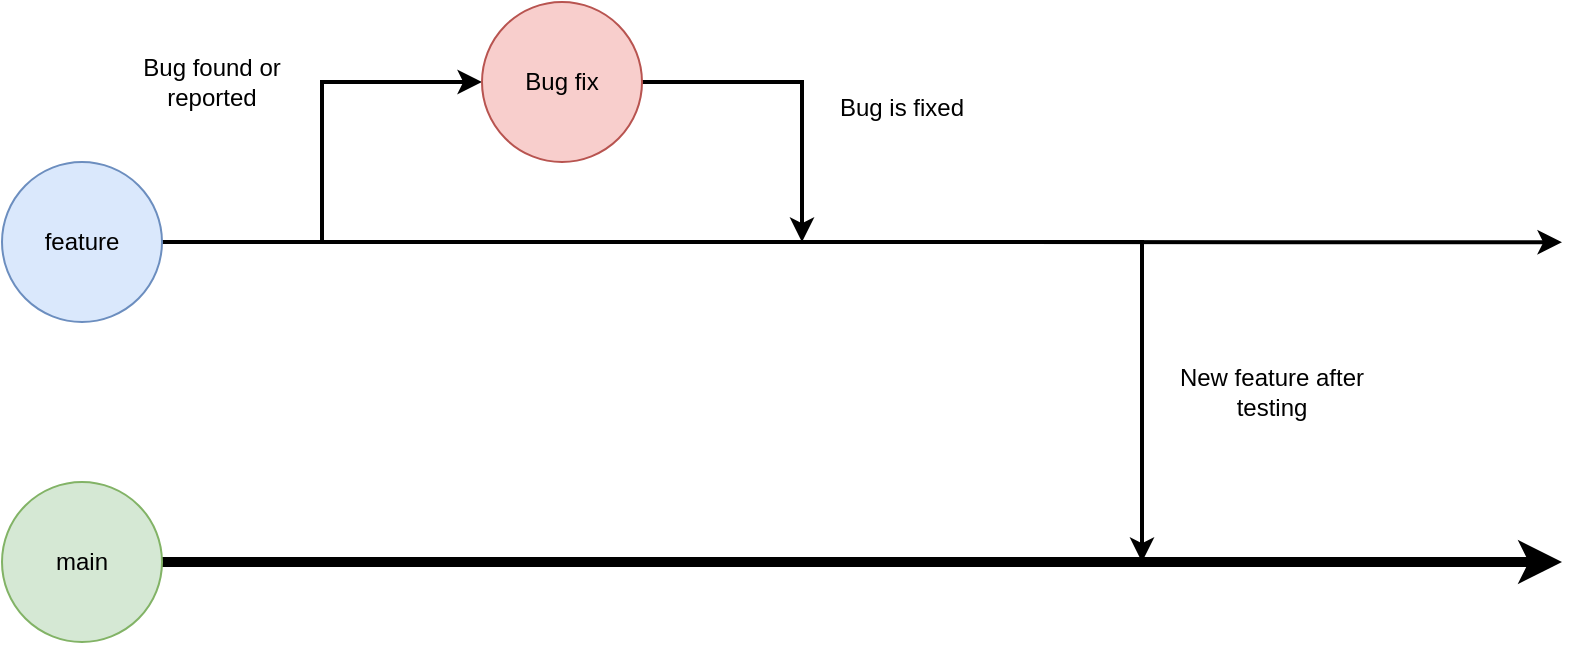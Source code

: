 <mxfile version="17.2.4" type="device"><diagram id="kl73tddfzZbqBy-QL-Ev" name="Page-1"><mxGraphModel dx="918" dy="604" grid="1" gridSize="10" guides="1" tooltips="1" connect="1" arrows="1" fold="1" page="1" pageScale="1" pageWidth="1169" pageHeight="827" math="0" shadow="0"><root><mxCell id="0"/><mxCell id="1" parent="0"/><mxCell id="gH-oZ9JOJR9vnCUP_WRZ-4" style="edgeStyle=orthogonalEdgeStyle;rounded=0;orthogonalLoop=1;jettySize=auto;html=1;exitX=1;exitY=0.5;exitDx=0;exitDy=0;strokeWidth=5;" edge="1" parent="1" source="gH-oZ9JOJR9vnCUP_WRZ-1"><mxGeometry relative="1" as="geometry"><mxPoint x="980" y="320" as="targetPoint"/></mxGeometry></mxCell><mxCell id="gH-oZ9JOJR9vnCUP_WRZ-1" value="main" style="ellipse;whiteSpace=wrap;html=1;aspect=fixed;fillColor=#d5e8d4;strokeColor=#82b366;" vertex="1" parent="1"><mxGeometry x="200" y="280" width="80" height="80" as="geometry"/></mxCell><mxCell id="gH-oZ9JOJR9vnCUP_WRZ-9" style="edgeStyle=elbowEdgeStyle;rounded=0;orthogonalLoop=1;jettySize=auto;html=1;exitX=1;exitY=0.5;exitDx=0;exitDy=0;entryX=0;entryY=0.5;entryDx=0;entryDy=0;strokeWidth=2;" edge="1" parent="1" source="gH-oZ9JOJR9vnCUP_WRZ-2" target="gH-oZ9JOJR9vnCUP_WRZ-8"><mxGeometry relative="1" as="geometry"/></mxCell><mxCell id="gH-oZ9JOJR9vnCUP_WRZ-13" style="edgeStyle=elbowEdgeStyle;rounded=0;orthogonalLoop=1;jettySize=auto;html=1;exitX=1;exitY=0.5;exitDx=0;exitDy=0;strokeWidth=2;" edge="1" parent="1" source="gH-oZ9JOJR9vnCUP_WRZ-2"><mxGeometry relative="1" as="geometry"><mxPoint x="980" y="160.167" as="targetPoint"/></mxGeometry></mxCell><mxCell id="gH-oZ9JOJR9vnCUP_WRZ-16" style="edgeStyle=elbowEdgeStyle;rounded=0;orthogonalLoop=1;jettySize=auto;html=1;exitX=1;exitY=0.5;exitDx=0;exitDy=0;strokeWidth=2;" edge="1" parent="1" source="gH-oZ9JOJR9vnCUP_WRZ-2"><mxGeometry relative="1" as="geometry"><mxPoint x="770" y="320" as="targetPoint"/><Array as="points"><mxPoint x="770" y="240"/></Array></mxGeometry></mxCell><mxCell id="gH-oZ9JOJR9vnCUP_WRZ-2" value="feature" style="ellipse;whiteSpace=wrap;html=1;aspect=fixed;fillColor=#dae8fc;strokeColor=#6c8ebf;" vertex="1" parent="1"><mxGeometry x="200" y="120" width="80" height="80" as="geometry"/></mxCell><mxCell id="gH-oZ9JOJR9vnCUP_WRZ-7" value="New feature after testing" style="text;html=1;strokeColor=none;fillColor=none;align=center;verticalAlign=middle;whiteSpace=wrap;rounded=0;" vertex="1" parent="1"><mxGeometry x="770" y="220" width="130" height="30" as="geometry"/></mxCell><mxCell id="gH-oZ9JOJR9vnCUP_WRZ-14" style="edgeStyle=elbowEdgeStyle;rounded=0;orthogonalLoop=1;jettySize=auto;html=1;exitX=1;exitY=0.5;exitDx=0;exitDy=0;strokeWidth=2;" edge="1" parent="1" source="gH-oZ9JOJR9vnCUP_WRZ-8"><mxGeometry relative="1" as="geometry"><mxPoint x="600" y="160" as="targetPoint"/><Array as="points"><mxPoint x="600" y="120"/><mxPoint x="720" y="120"/></Array></mxGeometry></mxCell><mxCell id="gH-oZ9JOJR9vnCUP_WRZ-8" value="Bug fix" style="ellipse;whiteSpace=wrap;html=1;aspect=fixed;fillColor=#f8cecc;strokeColor=#b85450;" vertex="1" parent="1"><mxGeometry x="440" y="40" width="80" height="80" as="geometry"/></mxCell><mxCell id="gH-oZ9JOJR9vnCUP_WRZ-10" value="Bug is fixed" style="text;html=1;strokeColor=none;fillColor=none;align=center;verticalAlign=middle;whiteSpace=wrap;rounded=0;" vertex="1" parent="1"><mxGeometry x="610" y="80" width="80" height="25" as="geometry"/></mxCell><mxCell id="gH-oZ9JOJR9vnCUP_WRZ-11" value="Bug found or reported" style="text;html=1;strokeColor=none;fillColor=none;align=center;verticalAlign=middle;whiteSpace=wrap;rounded=0;" vertex="1" parent="1"><mxGeometry x="250" y="65" width="110" height="30" as="geometry"/></mxCell></root></mxGraphModel></diagram></mxfile>